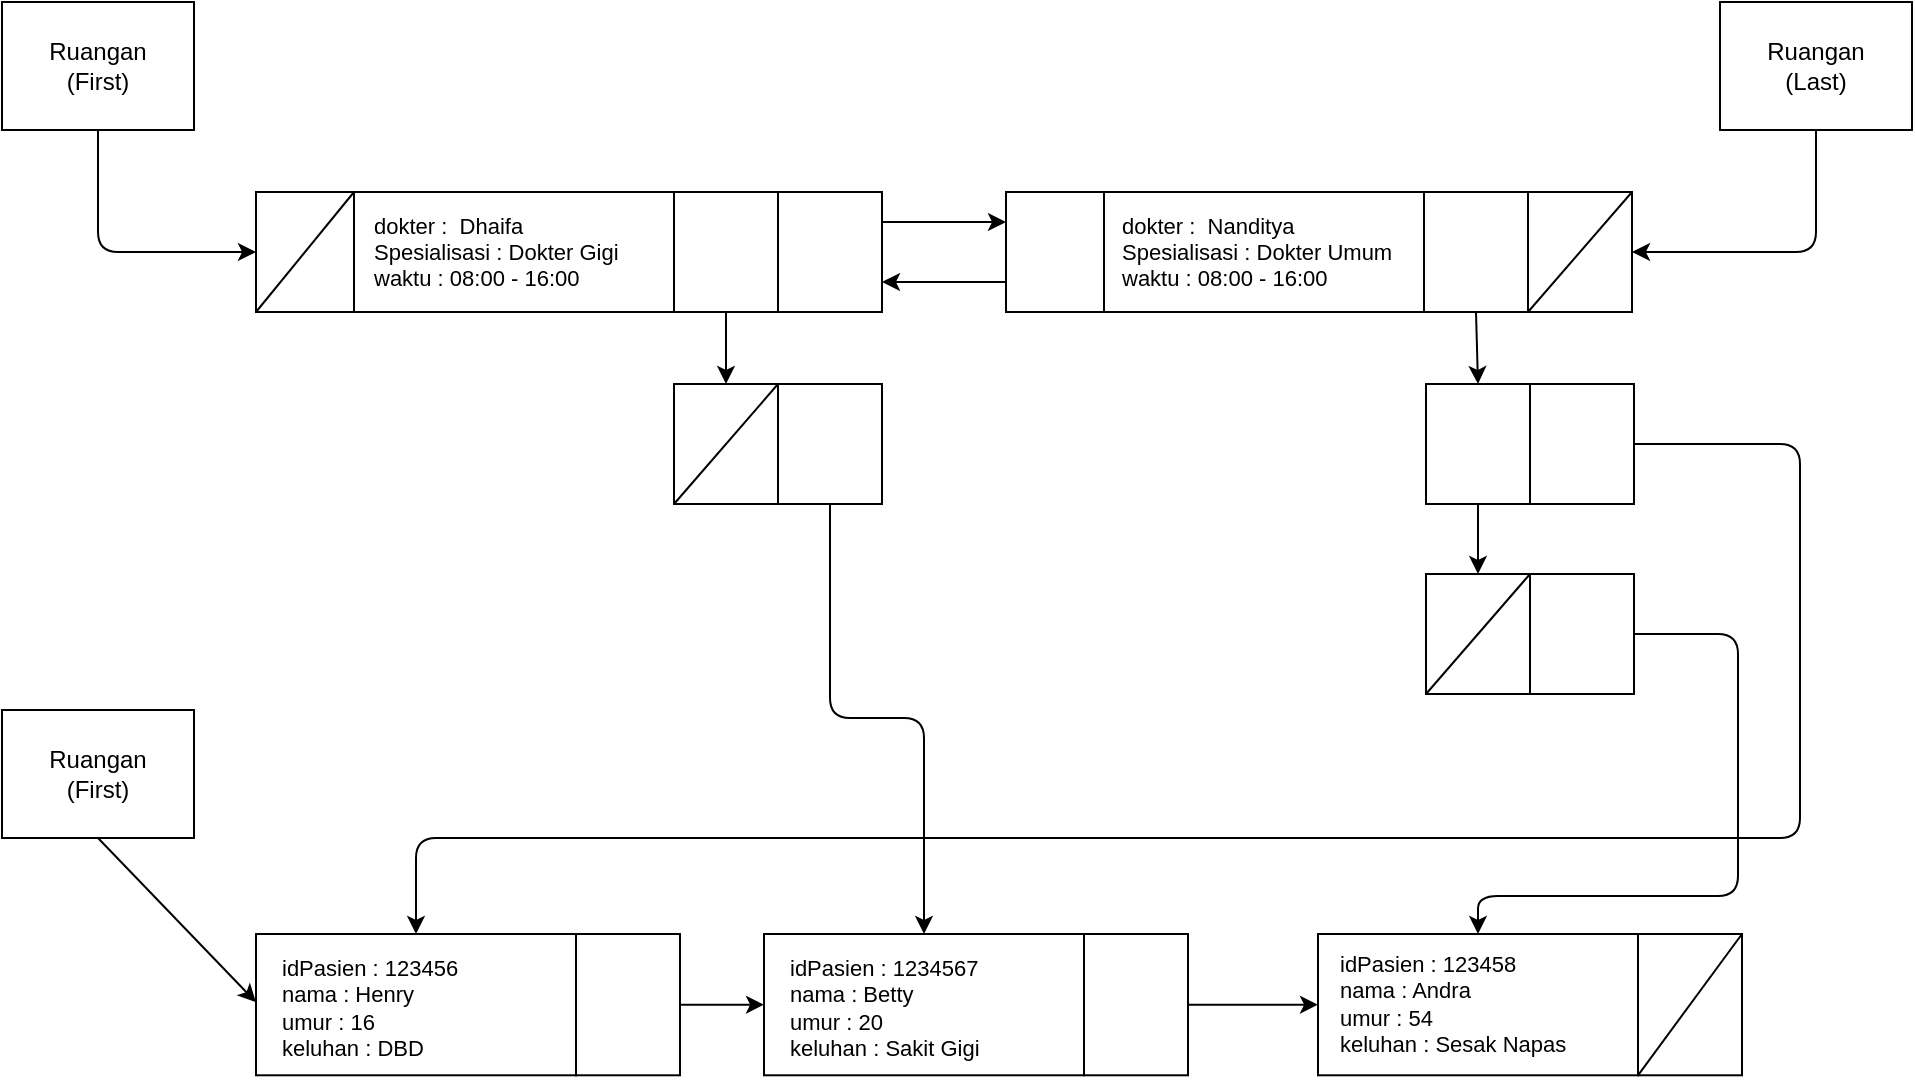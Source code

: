 <mxfile>
    <diagram id="iZevHxX8EQcdnea6_3cA" name="Page-1">
        <mxGraphModel dx="1374" dy="561" grid="0" gridSize="10" guides="1" tooltips="1" connect="1" arrows="1" fold="1" page="1" pageScale="1" pageWidth="3000" pageHeight="3000" math="0" shadow="0">
            <root>
                <mxCell id="0"/>
                <mxCell id="1" parent="0"/>
                <mxCell id="12" style="edgeStyle=none;html=1;exitX=0.5;exitY=1;exitDx=0;exitDy=0;entryX=0;entryY=0.5;entryDx=0;entryDy=0;" edge="1" parent="1" source="2" target="8">
                    <mxGeometry relative="1" as="geometry">
                        <Array as="points">
                            <mxPoint x="172" y="266"/>
                        </Array>
                    </mxGeometry>
                </mxCell>
                <mxCell id="2" value="Ruangan&lt;br&gt;(First)" style="rounded=0;whiteSpace=wrap;html=1;" vertex="1" parent="1">
                    <mxGeometry x="124" y="141" width="96" height="64" as="geometry"/>
                </mxCell>
                <mxCell id="30" value="" style="group;container=1;" vertex="1" connectable="0" parent="1">
                    <mxGeometry x="251" y="236" width="313" height="60" as="geometry"/>
                </mxCell>
                <mxCell id="5" value="" style="rounded=0;whiteSpace=wrap;html=1;" vertex="1" parent="30">
                    <mxGeometry x="49" width="160" height="60" as="geometry"/>
                </mxCell>
                <mxCell id="7" value="" style="rounded=0;whiteSpace=wrap;html=1;" vertex="1" parent="30">
                    <mxGeometry x="209" width="52" height="60" as="geometry"/>
                </mxCell>
                <mxCell id="8" value="" style="rounded=0;whiteSpace=wrap;html=1;" vertex="1" parent="30">
                    <mxGeometry width="49" height="60" as="geometry"/>
                </mxCell>
                <mxCell id="9" value="" style="rounded=0;whiteSpace=wrap;html=1;" vertex="1" parent="30">
                    <mxGeometry x="261" width="52" height="60" as="geometry"/>
                </mxCell>
                <mxCell id="13" value="" style="endArrow=none;html=1;exitX=0;exitY=1;exitDx=0;exitDy=0;entryX=1;entryY=0;entryDx=0;entryDy=0;" edge="1" parent="30" source="8" target="8">
                    <mxGeometry width="50" height="50" as="geometry">
                        <mxPoint x="-2" y="52" as="sourcePoint"/>
                        <mxPoint x="48" y="2" as="targetPoint"/>
                    </mxGeometry>
                </mxCell>
                <mxCell id="29" value="&lt;div style=&quot;text-align: justify ; font-size: 11px&quot;&gt;&lt;font style=&quot;font-size: 11px&quot;&gt;dokter :&amp;nbsp; Dhaifa&lt;/font&gt;&lt;/div&gt;&lt;div style=&quot;text-align: justify ; font-size: 11px&quot;&gt;&lt;span&gt;&lt;font style=&quot;font-size: 11px&quot;&gt;Spesialisasi : Dokter Gigi&lt;/font&gt;&lt;/span&gt;&lt;/div&gt;&lt;div style=&quot;text-align: justify ; font-size: 11px&quot;&gt;&lt;font style=&quot;font-size: 11px&quot;&gt;waktu : 08:00 - 16:00&lt;/font&gt;&lt;/div&gt;" style="text;html=1;align=left;verticalAlign=middle;resizable=0;points=[];autosize=1;strokeColor=none;" vertex="1" parent="30">
                    <mxGeometry x="57" y="7" width="132" height="46" as="geometry"/>
                </mxCell>
                <mxCell id="31" value="" style="group;container=1;" vertex="1" connectable="0" parent="1">
                    <mxGeometry x="626" y="236" width="313" height="60" as="geometry"/>
                </mxCell>
                <mxCell id="32" value="" style="rounded=0;whiteSpace=wrap;html=1;" vertex="1" parent="31">
                    <mxGeometry x="49" width="160" height="60" as="geometry"/>
                </mxCell>
                <mxCell id="33" value="" style="rounded=0;whiteSpace=wrap;html=1;" vertex="1" parent="31">
                    <mxGeometry x="209" width="52" height="60" as="geometry"/>
                </mxCell>
                <mxCell id="34" value="" style="rounded=0;whiteSpace=wrap;html=1;" vertex="1" parent="31">
                    <mxGeometry width="49" height="60" as="geometry"/>
                </mxCell>
                <mxCell id="35" value="" style="rounded=0;whiteSpace=wrap;html=1;" vertex="1" parent="31">
                    <mxGeometry x="261" width="52" height="60" as="geometry"/>
                </mxCell>
                <mxCell id="38" value="" style="endArrow=none;html=1;exitX=0;exitY=1;exitDx=0;exitDy=0;entryX=1;entryY=0;entryDx=0;entryDy=0;" edge="1" parent="31" source="35" target="35">
                    <mxGeometry x="-737" y="-235" width="50" height="50" as="geometry">
                        <mxPoint x="261" y="60" as="sourcePoint"/>
                        <mxPoint x="313" as="targetPoint"/>
                    </mxGeometry>
                </mxCell>
                <mxCell id="41" value="&lt;div style=&quot;text-align: justify ; font-size: 11px&quot;&gt;&lt;font style=&quot;font-size: 11px&quot;&gt;dokter :&amp;nbsp; Nanditya&lt;/font&gt;&lt;/div&gt;&lt;div style=&quot;text-align: justify ; font-size: 11px&quot;&gt;&lt;span&gt;&lt;font style=&quot;font-size: 11px&quot;&gt;Spesialisasi : Dokter Umum&lt;/font&gt;&lt;/span&gt;&lt;/div&gt;&lt;div style=&quot;text-align: justify ; font-size: 11px&quot;&gt;&lt;font style=&quot;font-size: 11px&quot;&gt;waktu : 08:00 - 16:00&lt;/font&gt;&lt;/div&gt;" style="text;html=1;align=left;verticalAlign=middle;resizable=0;points=[];autosize=1;strokeColor=none;" vertex="1" parent="31">
                    <mxGeometry x="56" y="7" width="145" height="46" as="geometry"/>
                </mxCell>
                <mxCell id="39" style="edgeStyle=none;html=1;exitX=1;exitY=0.25;exitDx=0;exitDy=0;entryX=0;entryY=0.25;entryDx=0;entryDy=0;" edge="1" parent="1" source="9" target="34">
                    <mxGeometry relative="1" as="geometry"/>
                </mxCell>
                <mxCell id="40" style="edgeStyle=none;html=1;exitX=0;exitY=0.75;exitDx=0;exitDy=0;entryX=1;entryY=0.75;entryDx=0;entryDy=0;" edge="1" parent="1" source="34" target="9">
                    <mxGeometry relative="1" as="geometry"/>
                </mxCell>
                <mxCell id="44" value="" style="group" vertex="1" connectable="0" parent="1">
                    <mxGeometry x="460" y="332" width="104" height="60" as="geometry"/>
                </mxCell>
                <mxCell id="42" value="" style="rounded=0;whiteSpace=wrap;html=1;" vertex="1" parent="44">
                    <mxGeometry width="52" height="60" as="geometry"/>
                </mxCell>
                <mxCell id="43" value="" style="rounded=0;whiteSpace=wrap;html=1;" vertex="1" parent="44">
                    <mxGeometry x="52" width="52" height="60" as="geometry"/>
                </mxCell>
                <mxCell id="54" value="" style="endArrow=none;html=1;exitX=0;exitY=1;exitDx=0;exitDy=0;entryX=1;entryY=0;entryDx=0;entryDy=0;" edge="1" parent="44" source="42" target="42">
                    <mxGeometry width="50" height="50" relative="1" as="geometry">
                        <mxPoint x="165" y="71" as="sourcePoint"/>
                        <mxPoint x="215" y="21" as="targetPoint"/>
                    </mxGeometry>
                </mxCell>
                <mxCell id="45" value="" style="group" vertex="1" connectable="0" parent="1">
                    <mxGeometry x="836" y="427" width="104" height="60" as="geometry"/>
                </mxCell>
                <mxCell id="46" value="" style="rounded=0;whiteSpace=wrap;html=1;" vertex="1" parent="45">
                    <mxGeometry width="52" height="60" as="geometry"/>
                </mxCell>
                <mxCell id="47" value="" style="rounded=0;whiteSpace=wrap;html=1;" vertex="1" parent="45">
                    <mxGeometry x="52" width="52" height="60" as="geometry"/>
                </mxCell>
                <mxCell id="55" value="" style="endArrow=none;html=1;exitX=0;exitY=1;exitDx=0;exitDy=0;entryX=1;entryY=0;entryDx=0;entryDy=0;" edge="1" parent="45" source="46" target="46">
                    <mxGeometry width="50" height="50" relative="1" as="geometry">
                        <mxPoint y="-35" as="sourcePoint"/>
                        <mxPoint x="52" y="-95" as="targetPoint"/>
                    </mxGeometry>
                </mxCell>
                <mxCell id="48" value="" style="group" vertex="1" connectable="0" parent="1">
                    <mxGeometry x="836" y="332" width="104" height="60" as="geometry"/>
                </mxCell>
                <mxCell id="49" value="" style="rounded=0;whiteSpace=wrap;html=1;" vertex="1" parent="48">
                    <mxGeometry width="52" height="60" as="geometry"/>
                </mxCell>
                <mxCell id="50" value="" style="rounded=0;whiteSpace=wrap;html=1;" vertex="1" parent="48">
                    <mxGeometry x="52" width="52" height="60" as="geometry"/>
                </mxCell>
                <mxCell id="51" style="edgeStyle=none;html=1;exitX=0.5;exitY=1;exitDx=0;exitDy=0;entryX=0.5;entryY=0;entryDx=0;entryDy=0;" edge="1" parent="1" source="7" target="42">
                    <mxGeometry relative="1" as="geometry"/>
                </mxCell>
                <mxCell id="52" style="edgeStyle=none;html=1;exitX=0.5;exitY=1;exitDx=0;exitDy=0;entryX=0.5;entryY=0;entryDx=0;entryDy=0;" edge="1" parent="1" source="33" target="49">
                    <mxGeometry relative="1" as="geometry"/>
                </mxCell>
                <mxCell id="53" style="edgeStyle=none;html=1;exitX=0.5;exitY=1;exitDx=0;exitDy=0;" edge="1" parent="1" source="49" target="46">
                    <mxGeometry relative="1" as="geometry"/>
                </mxCell>
                <mxCell id="64" style="edgeStyle=none;html=1;exitX=0.5;exitY=1;exitDx=0;exitDy=0;entryX=1;entryY=0.5;entryDx=0;entryDy=0;" edge="1" parent="1" source="63" target="35">
                    <mxGeometry relative="1" as="geometry">
                        <Array as="points">
                            <mxPoint x="1031" y="266"/>
                        </Array>
                    </mxGeometry>
                </mxCell>
                <mxCell id="63" value="Ruangan&lt;br&gt;(Last)" style="rounded=0;whiteSpace=wrap;html=1;" vertex="1" parent="1">
                    <mxGeometry x="983" y="141" width="96" height="64" as="geometry"/>
                </mxCell>
                <mxCell id="66" style="edgeStyle=none;html=1;exitX=0.5;exitY=1;exitDx=0;exitDy=0;entryX=0;entryY=0.483;entryDx=0;entryDy=0;entryPerimeter=0;" edge="1" parent="1" source="65" target="57">
                    <mxGeometry relative="1" as="geometry">
                        <mxPoint x="246" y="636" as="targetPoint"/>
                    </mxGeometry>
                </mxCell>
                <mxCell id="65" value="Ruangan&lt;br&gt;(First)" style="rounded=0;whiteSpace=wrap;html=1;" vertex="1" parent="1">
                    <mxGeometry x="124" y="495" width="96" height="64" as="geometry"/>
                </mxCell>
                <mxCell id="68" value="" style="group" vertex="1" connectable="0" parent="1">
                    <mxGeometry x="251" y="607" width="212" height="73" as="geometry"/>
                </mxCell>
                <mxCell id="57" value="" style="rounded=0;whiteSpace=wrap;html=1;" vertex="1" parent="68">
                    <mxGeometry width="160" height="70.645" as="geometry"/>
                </mxCell>
                <mxCell id="58" value="" style="rounded=0;whiteSpace=wrap;html=1;" vertex="1" parent="68">
                    <mxGeometry x="160" width="52" height="70.645" as="geometry"/>
                </mxCell>
                <mxCell id="62" value="&lt;div style=&quot;text-align: justify ; font-size: 11px&quot;&gt;idPasien : 123456&lt;/div&gt;&lt;div style=&quot;text-align: justify ; font-size: 11px&quot;&gt;nama : Henry&lt;/div&gt;&lt;div style=&quot;text-align: justify ; font-size: 11px&quot;&gt;umur : 16&lt;/div&gt;&lt;div style=&quot;text-align: justify ; font-size: 11px&quot;&gt;keluhan : DBD&lt;/div&gt;" style="text;html=1;align=left;verticalAlign=middle;resizable=0;points=[];autosize=1;strokeColor=none;" vertex="1" parent="68">
                    <mxGeometry x="11" y="6.5" width="98" height="60" as="geometry"/>
                </mxCell>
                <mxCell id="82" value="" style="group" vertex="1" connectable="0" parent="1">
                    <mxGeometry x="505" y="607" width="212" height="73" as="geometry"/>
                </mxCell>
                <mxCell id="83" value="" style="rounded=0;whiteSpace=wrap;html=1;" vertex="1" parent="82">
                    <mxGeometry width="160" height="70.645" as="geometry"/>
                </mxCell>
                <mxCell id="84" value="" style="rounded=0;whiteSpace=wrap;html=1;" vertex="1" parent="82">
                    <mxGeometry x="160" width="52" height="70.645" as="geometry"/>
                </mxCell>
                <mxCell id="85" value="&lt;div style=&quot;text-align: justify ; font-size: 11px&quot;&gt;&lt;br&gt;&lt;/div&gt;" style="text;html=1;align=left;verticalAlign=middle;resizable=0;points=[];autosize=1;strokeColor=none;" vertex="1" parent="82">
                    <mxGeometry x="11" y="27.5" width="10" height="18" as="geometry"/>
                </mxCell>
                <mxCell id="80" value="&lt;div style=&quot;text-align: justify ; font-size: 11px&quot;&gt;idPasien : 1234567&lt;/div&gt;&lt;div style=&quot;text-align: justify ; font-size: 11px&quot;&gt;nama : Betty&lt;/div&gt;&lt;div style=&quot;text-align: justify ; font-size: 11px&quot;&gt;umur : 20&lt;/div&gt;&lt;div style=&quot;text-align: justify ; font-size: 11px&quot;&gt;keluhan : Sakit Gigi&lt;/div&gt;" style="text;html=1;align=left;verticalAlign=middle;resizable=0;points=[];autosize=1;strokeColor=none;" vertex="1" parent="82">
                    <mxGeometry x="11" y="6.5" width="105" height="60" as="geometry"/>
                </mxCell>
                <mxCell id="86" value="" style="group" vertex="1" connectable="0" parent="1">
                    <mxGeometry x="782" y="607" width="212" height="73" as="geometry"/>
                </mxCell>
                <mxCell id="87" value="" style="rounded=0;whiteSpace=wrap;html=1;" vertex="1" parent="86">
                    <mxGeometry width="160" height="70.645" as="geometry"/>
                </mxCell>
                <mxCell id="88" value="" style="rounded=0;whiteSpace=wrap;html=1;" vertex="1" parent="86">
                    <mxGeometry x="160" width="52" height="70.645" as="geometry"/>
                </mxCell>
                <mxCell id="81" value="&lt;div style=&quot;text-align: justify ; font-size: 11px&quot;&gt;idPasien : 123458&lt;/div&gt;&lt;div style=&quot;text-align: justify ; font-size: 11px&quot;&gt;nama : Andra&lt;/div&gt;&lt;div style=&quot;text-align: justify ; font-size: 11px&quot;&gt;umur : 54&lt;/div&gt;&lt;div style=&quot;text-align: justify ; font-size: 11px&quot;&gt;keluhan : Sesak Napas&lt;/div&gt;" style="text;html=1;align=left;verticalAlign=middle;resizable=0;points=[];autosize=1;strokeColor=none;" vertex="1" parent="86">
                    <mxGeometry x="9" y="5.32" width="123" height="60" as="geometry"/>
                </mxCell>
                <mxCell id="92" value="" style="endArrow=none;html=1;entryX=1;entryY=0;entryDx=0;entryDy=0;exitX=0;exitY=1;exitDx=0;exitDy=0;" edge="1" parent="86" source="88" target="88">
                    <mxGeometry width="50" height="50" relative="1" as="geometry">
                        <mxPoint x="-91" y="-24" as="sourcePoint"/>
                        <mxPoint x="-41" y="-74" as="targetPoint"/>
                    </mxGeometry>
                </mxCell>
                <mxCell id="90" style="edgeStyle=none;html=1;exitX=1;exitY=0.5;exitDx=0;exitDy=0;entryX=0;entryY=0.5;entryDx=0;entryDy=0;" edge="1" parent="1" source="58" target="83">
                    <mxGeometry relative="1" as="geometry"/>
                </mxCell>
                <mxCell id="91" style="edgeStyle=none;html=1;exitX=1;exitY=0.5;exitDx=0;exitDy=0;entryX=0;entryY=0.5;entryDx=0;entryDy=0;" edge="1" parent="1" source="84" target="87">
                    <mxGeometry relative="1" as="geometry"/>
                </mxCell>
                <mxCell id="93" style="edgeStyle=none;html=1;exitX=0.5;exitY=1;exitDx=0;exitDy=0;entryX=0.5;entryY=0;entryDx=0;entryDy=0;" edge="1" parent="1" source="43" target="83">
                    <mxGeometry relative="1" as="geometry">
                        <Array as="points">
                            <mxPoint x="538" y="499"/>
                            <mxPoint x="585" y="499"/>
                        </Array>
                    </mxGeometry>
                </mxCell>
                <mxCell id="94" style="edgeStyle=none;html=1;exitX=1;exitY=0.5;exitDx=0;exitDy=0;entryX=0.5;entryY=0;entryDx=0;entryDy=0;" edge="1" parent="1" source="50" target="57">
                    <mxGeometry relative="1" as="geometry">
                        <Array as="points">
                            <mxPoint x="1023" y="362"/>
                            <mxPoint x="1023" y="559"/>
                            <mxPoint x="331" y="559"/>
                        </Array>
                    </mxGeometry>
                </mxCell>
                <mxCell id="95" style="edgeStyle=none;html=1;exitX=1;exitY=0.5;exitDx=0;exitDy=0;entryX=0.5;entryY=0;entryDx=0;entryDy=0;" edge="1" parent="1" source="47" target="87">
                    <mxGeometry relative="1" as="geometry">
                        <Array as="points">
                            <mxPoint x="992" y="457"/>
                            <mxPoint x="992" y="588"/>
                            <mxPoint x="862" y="588"/>
                        </Array>
                    </mxGeometry>
                </mxCell>
            </root>
        </mxGraphModel>
    </diagram>
</mxfile>